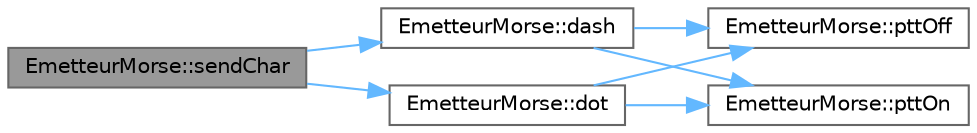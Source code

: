 digraph "EmetteurMorse::sendChar"
{
 // INTERACTIVE_SVG=YES
 // LATEX_PDF_SIZE
  bgcolor="transparent";
  edge [fontname=Helvetica,fontsize=10,labelfontname=Helvetica,labelfontsize=10];
  node [fontname=Helvetica,fontsize=10,shape=box,height=0.2,width=0.4];
  rankdir="LR";
  Node1 [id="Node000001",label="EmetteurMorse::sendChar",height=0.2,width=0.4,color="gray40", fillcolor="grey60", style="filled", fontcolor="black",tooltip="Interne : traduit et envoie un seul caractère."];
  Node1 -> Node2 [id="edge1_Node000001_Node000002",color="steelblue1",style="solid",tooltip=" "];
  Node2 [id="Node000002",label="EmetteurMorse::dash",height=0.2,width=0.4,color="grey40", fillcolor="white", style="filled",URL="$d6/d4f/class_emetteur_morse.html#aba9287616dedb467115f067f7d315e05",tooltip="Génère le son long (\"trait\") du Morse."];
  Node2 -> Node3 [id="edge2_Node000002_Node000003",color="steelblue1",style="solid",tooltip=" "];
  Node3 [id="Node000003",label="EmetteurMorse::pttOff",height=0.2,width=0.4,color="grey40", fillcolor="white", style="filled",URL="$d6/d4f/class_emetteur_morse.html#a21126be06abd6e7c7029ceb54a2401cb",tooltip="Relâche le bouton du PTT et éteint la LED d'émission."];
  Node2 -> Node4 [id="edge3_Node000002_Node000004",color="steelblue1",style="solid",tooltip=" "];
  Node4 [id="Node000004",label="EmetteurMorse::pttOn",height=0.2,width=0.4,color="grey40", fillcolor="white", style="filled",URL="$d6/d4f/class_emetteur_morse.html#aecc00dba95a6d9b43e837a5722cce63c",tooltip="Appuie sur le bouton du PTT et allume la LED d'émission."];
  Node1 -> Node5 [id="edge4_Node000001_Node000005",color="steelblue1",style="solid",tooltip=" "];
  Node5 [id="Node000005",label="EmetteurMorse::dot",height=0.2,width=0.4,color="grey40", fillcolor="white", style="filled",URL="$d6/d4f/class_emetteur_morse.html#a638a4318652eaf78dfe16ee1863c7dcd",tooltip="Génère le son court (\"point\") du Morse."];
  Node5 -> Node3 [id="edge5_Node000005_Node000003",color="steelblue1",style="solid",tooltip=" "];
  Node5 -> Node4 [id="edge6_Node000005_Node000004",color="steelblue1",style="solid",tooltip=" "];
}
